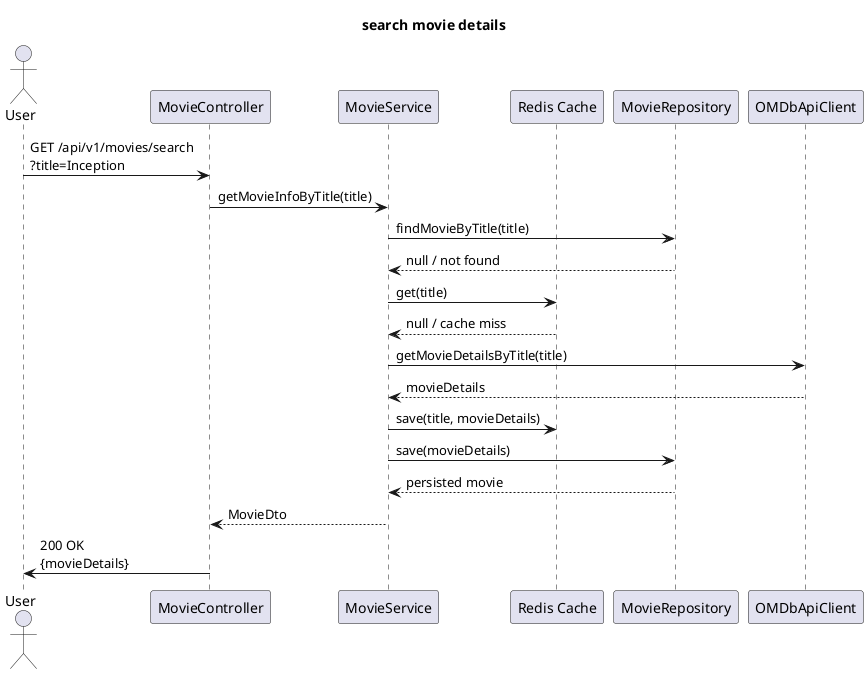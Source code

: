 @startuml
title search movie details

actor User
participant "MovieController" as Controller
participant "MovieService" as Service
participant "Redis Cache" as Redis
participant "MovieRepository" as Repo
participant "OMDbApiClient" as ApiClient

User -> Controller: GET /api/v1/movies/search\n?title=Inception
Controller -> Service: getMovieInfoByTitle(title)
Service -> Repo: findMovieByTitle(title)
Repo --> Service: null / not found

Service -> Redis: get(title)
Redis --> Service: null / cache miss

Service -> ApiClient: getMovieDetailsByTitle(title)
ApiClient --> Service: movieDetails
Service -> Redis: save(title, movieDetails)

Service -> Repo: save(movieDetails)
Repo --> Service: persisted movie

Service --> Controller: MovieDto
Controller -> User: 200 OK\n{movieDetails}
@enduml
